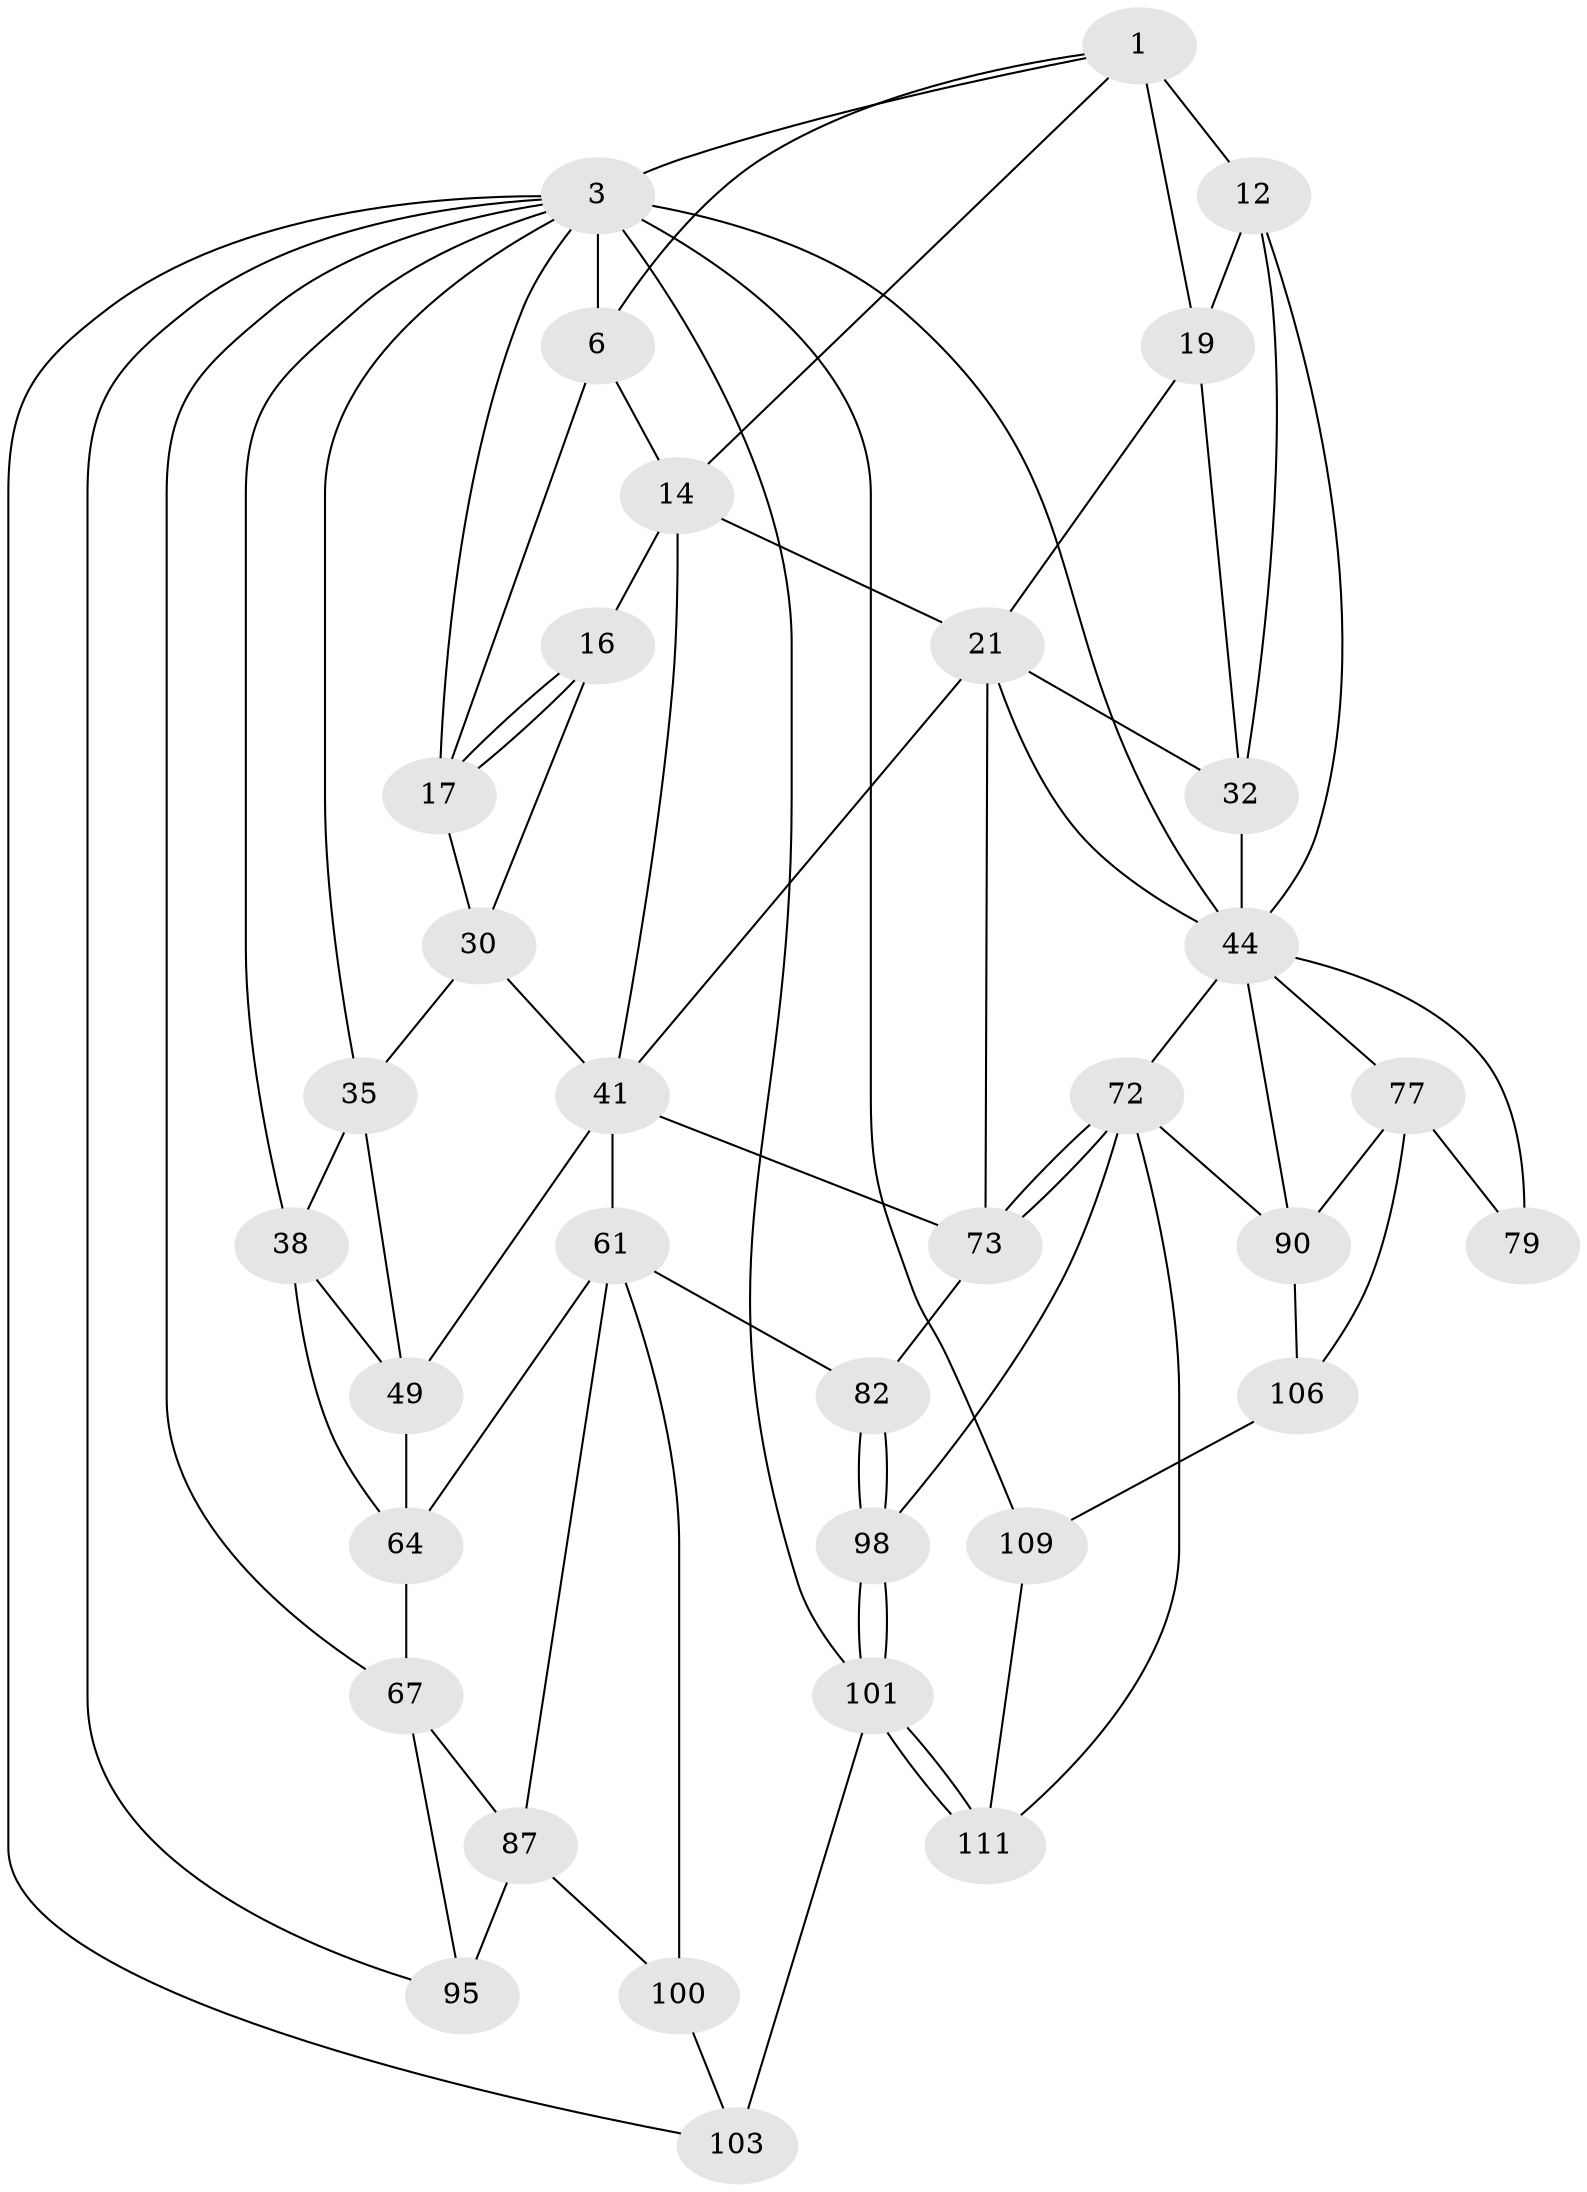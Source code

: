 // original degree distribution, {3: 0.02608695652173913, 6: 0.21739130434782608, 5: 0.5304347826086957, 4: 0.22608695652173913}
// Generated by graph-tools (version 1.1) at 2025/21/03/04/25 18:21:05]
// undirected, 34 vertices, 77 edges
graph export_dot {
graph [start="1"]
  node [color=gray90,style=filled];
  1 [pos="+0.8173956213461343+0",super="+2+8"];
  3 [pos="+1+0",super="+4+80"];
  6 [pos="+0.22158378285689842+0",super="+7"];
  12 [pos="+0.9136943239199602+0.06895388399399141",super="+28"];
  14 [pos="+0.4949925792106836+0.09858874935582697",super="+18+15"];
  16 [pos="+0.47840215218577137+0.12901530785454324",super="+26"];
  17 [pos="+0.2234017276537043+0",super="+23"];
  19 [pos="+0.7371756961616204+0.11088010693543522",super="+20+27"];
  21 [pos="+0.6072863447876855+0.2259925148495927",super="+54"];
  30 [pos="+0.3542097112018136+0.19122175928705604",super="+31"];
  32 [pos="+0.7795607118804389+0.280982173649888",super="+33"];
  35 [pos="+0.1916898501399059+0.2485064568493568",super="+36+46"];
  38 [pos="+0+0.23294103789027962",super="+39"];
  41 [pos="+0.47130854875787226+0.3136316649393544",super="+56+42"];
  44 [pos="+1+0.25133523410951975",super="+52+45"];
  49 [pos="+0.2241038959253818+0.3730393440824084",super="+50"];
  61 [pos="+0.37475332328359584+0.5015267367949912",super="+62+84"];
  64 [pos="+0.19342236607448088+0.38940178741385667",super="+70+65"];
  67 [pos="+0.08069935217808313+0.4890959078452028",super="+75+68"];
  72 [pos="+0.683290700654348+0.5413610781113306",super="+85"];
  73 [pos="+0.5785770225495387+0.4622904945253939",super="+74"];
  77 [pos="+1+0.5890932754062329",super="+78"];
  79 [pos="+0.8924598270544157+0.47326891238939217"];
  82 [pos="+0.47514141027127305+0.6452961426001957",super="+83"];
  87 [pos="+0.17108945825011967+0.6168159707353079",super="+88+99"];
  90 [pos="+0.7952265878380507+0.6673987250410456",super="+91"];
  95 [pos="+0.00037137967512110493+0.6198557142184027",super="+96"];
  98 [pos="+0.47661500051661637+0.6651345788780543"];
  100 [pos="+0.3778500729644218+0.6054949432007065",super="+104"];
  101 [pos="+0.4535954687460931+0.7980591317514152",super="+102"];
  103 [pos="+0.17882845277077128+0.8491799046940742",super="+113"];
  106 [pos="+0.9679259980493581+0.6737536774878733",super="+107"];
  109 [pos="+0.9037544285228316+0.8625738519785778",super="+110+112"];
  111 [pos="+0.66985558662566+0.9152940178197613"];
  1 -- 3;
  1 -- 12 [weight=2];
  1 -- 19 [weight=2];
  1 -- 6;
  1 -- 14;
  3 -- 35;
  3 -- 6;
  3 -- 103;
  3 -- 38;
  3 -- 67;
  3 -- 44 [weight=2];
  3 -- 101;
  3 -- 109 [weight=2];
  3 -- 17;
  3 -- 95;
  6 -- 17;
  6 -- 14;
  12 -- 32;
  12 -- 44;
  12 -- 19;
  14 -- 21;
  14 -- 41;
  14 -- 16;
  16 -- 17 [weight=2];
  16 -- 17;
  16 -- 30;
  17 -- 30;
  19 -- 32;
  19 -- 21;
  21 -- 32;
  21 -- 73;
  21 -- 41;
  21 -- 44;
  30 -- 35;
  30 -- 41;
  32 -- 44;
  35 -- 38 [weight=2];
  35 -- 49;
  38 -- 64;
  38 -- 49;
  41 -- 73;
  41 -- 49 [weight=2];
  41 -- 61 [weight=2];
  44 -- 72;
  44 -- 79;
  44 -- 77;
  44 -- 90;
  49 -- 64;
  61 -- 87;
  61 -- 64;
  61 -- 82;
  61 -- 100;
  64 -- 67 [weight=2];
  67 -- 87;
  67 -- 95;
  72 -- 73 [weight=2];
  72 -- 73;
  72 -- 98;
  72 -- 90 [weight=2];
  72 -- 111;
  73 -- 82;
  77 -- 106;
  77 -- 90;
  77 -- 79 [weight=2];
  82 -- 98;
  82 -- 98;
  87 -- 95 [weight=2];
  87 -- 100;
  90 -- 106;
  98 -- 101;
  98 -- 101;
  100 -- 103;
  101 -- 111;
  101 -- 111;
  101 -- 103 [weight=2];
  106 -- 109 [weight=2];
  109 -- 111;
}
